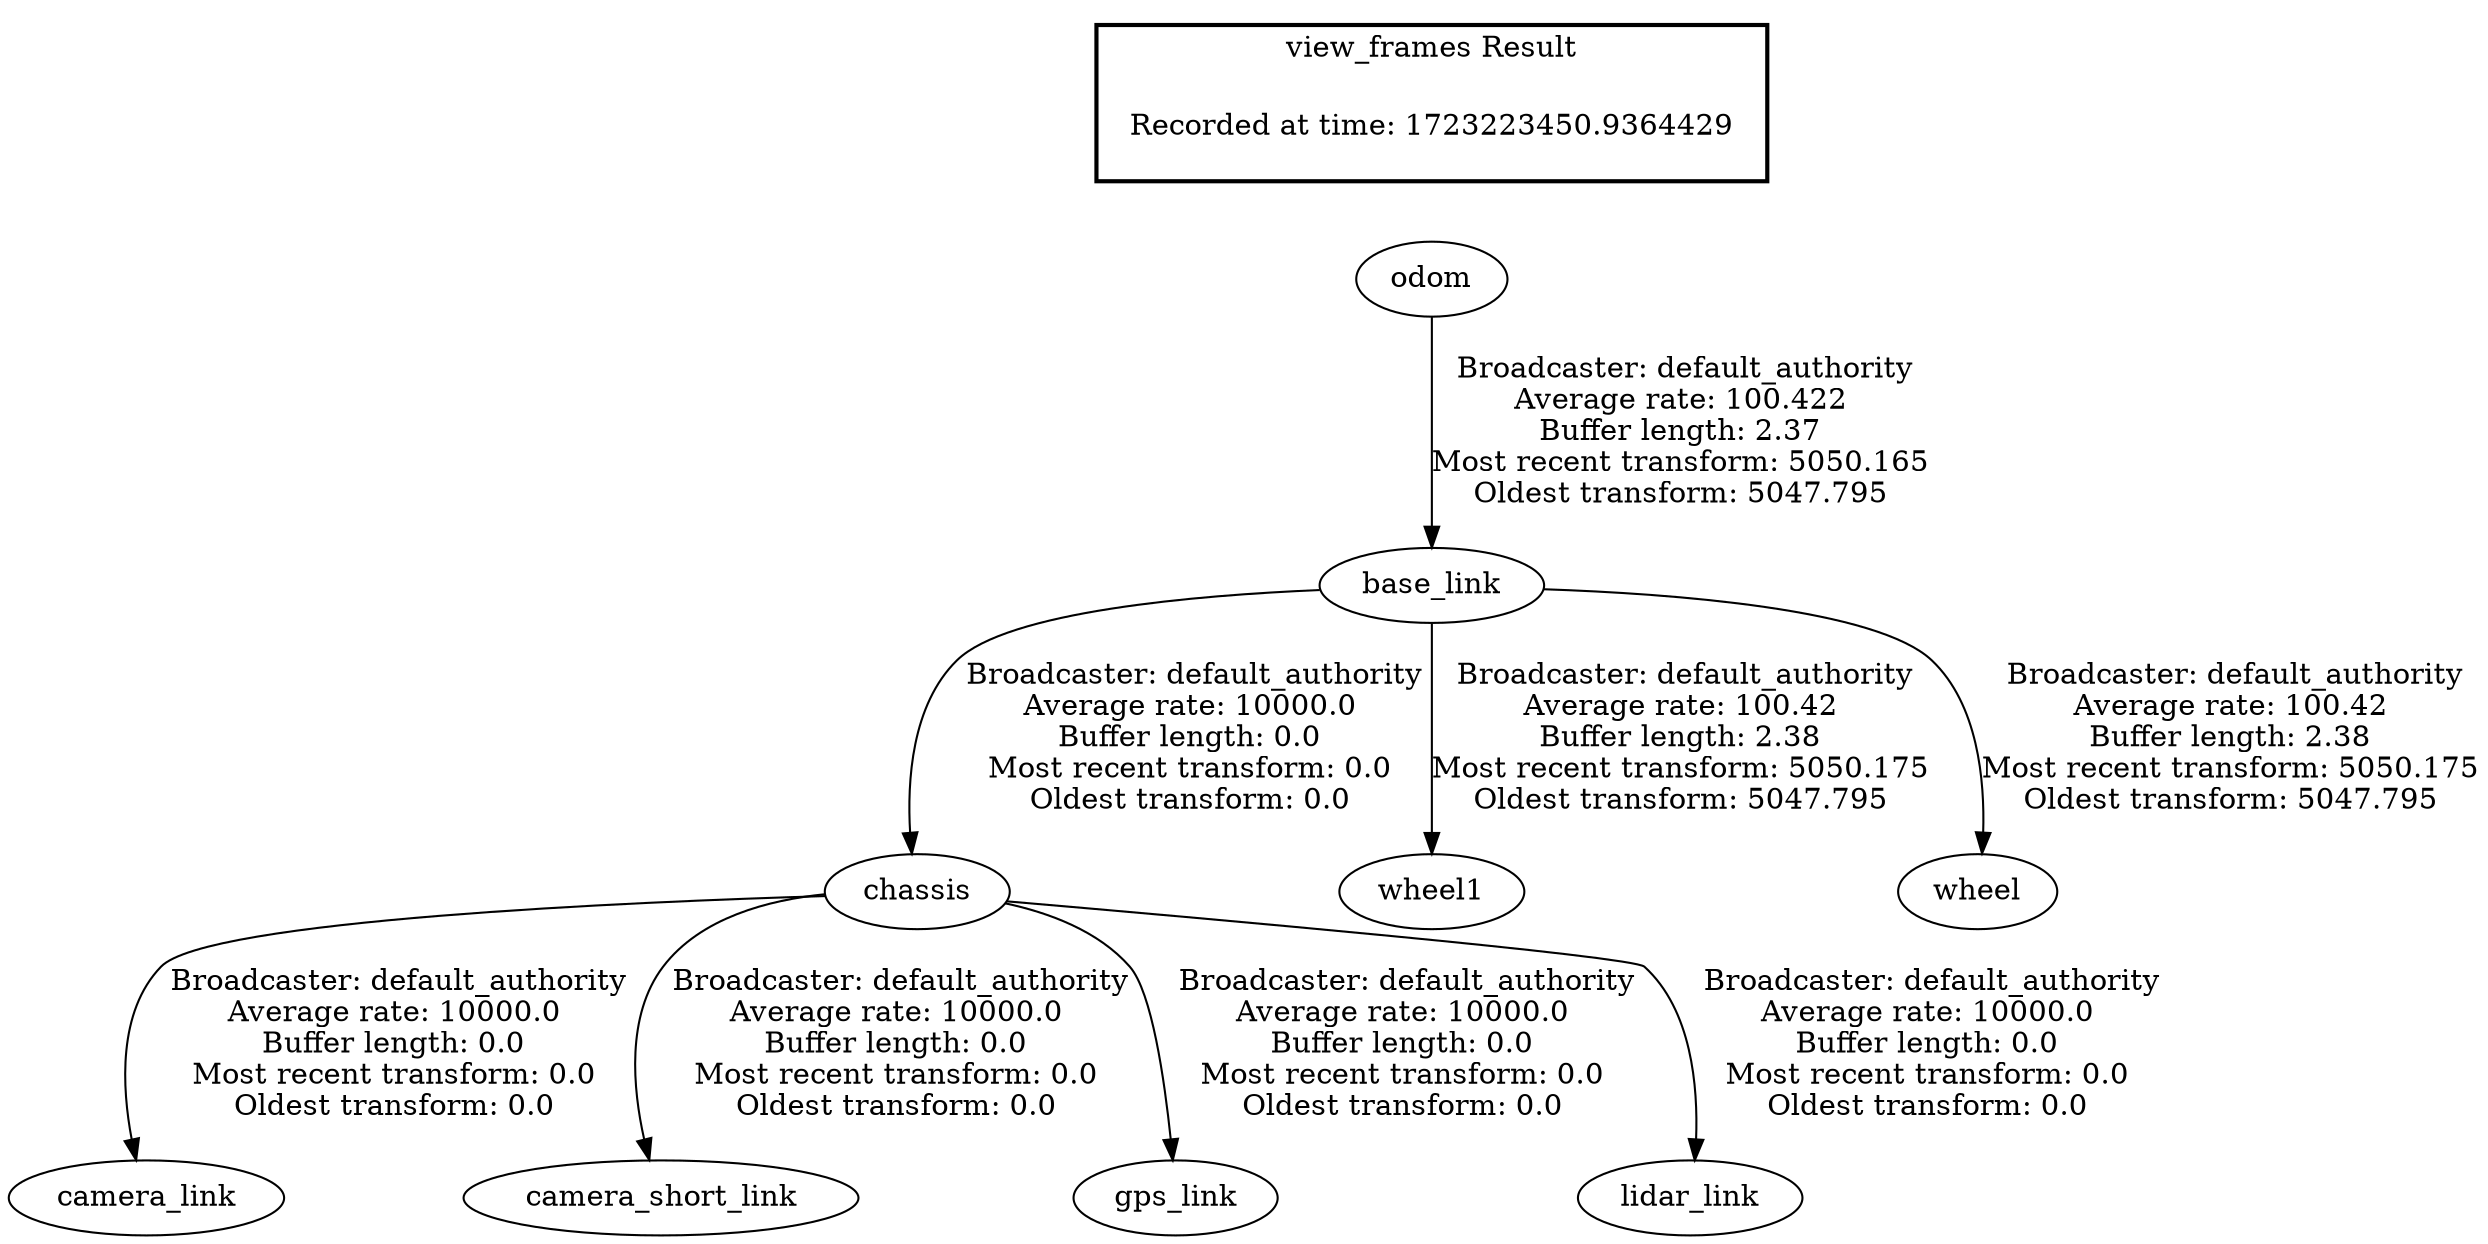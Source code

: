 digraph G {
"base_link" -> "chassis"[label=" Broadcaster: default_authority\nAverage rate: 10000.0\nBuffer length: 0.0\nMost recent transform: 0.0\nOldest transform: 0.0\n"];
"odom" -> "base_link"[label=" Broadcaster: default_authority\nAverage rate: 100.422\nBuffer length: 2.37\nMost recent transform: 5050.165\nOldest transform: 5047.795\n"];
"chassis" -> "camera_link"[label=" Broadcaster: default_authority\nAverage rate: 10000.0\nBuffer length: 0.0\nMost recent transform: 0.0\nOldest transform: 0.0\n"];
"chassis" -> "camera_short_link"[label=" Broadcaster: default_authority\nAverage rate: 10000.0\nBuffer length: 0.0\nMost recent transform: 0.0\nOldest transform: 0.0\n"];
"chassis" -> "gps_link"[label=" Broadcaster: default_authority\nAverage rate: 10000.0\nBuffer length: 0.0\nMost recent transform: 0.0\nOldest transform: 0.0\n"];
"chassis" -> "lidar_link"[label=" Broadcaster: default_authority\nAverage rate: 10000.0\nBuffer length: 0.0\nMost recent transform: 0.0\nOldest transform: 0.0\n"];
"base_link" -> "wheel1"[label=" Broadcaster: default_authority\nAverage rate: 100.42\nBuffer length: 2.38\nMost recent transform: 5050.175\nOldest transform: 5047.795\n"];
"base_link" -> "wheel"[label=" Broadcaster: default_authority\nAverage rate: 100.42\nBuffer length: 2.38\nMost recent transform: 5050.175\nOldest transform: 5047.795\n"];
edge [style=invis];
 subgraph cluster_legend { style=bold; color=black; label ="view_frames Result";
"Recorded at time: 1723223450.9364429"[ shape=plaintext ] ;
}->"odom";
}